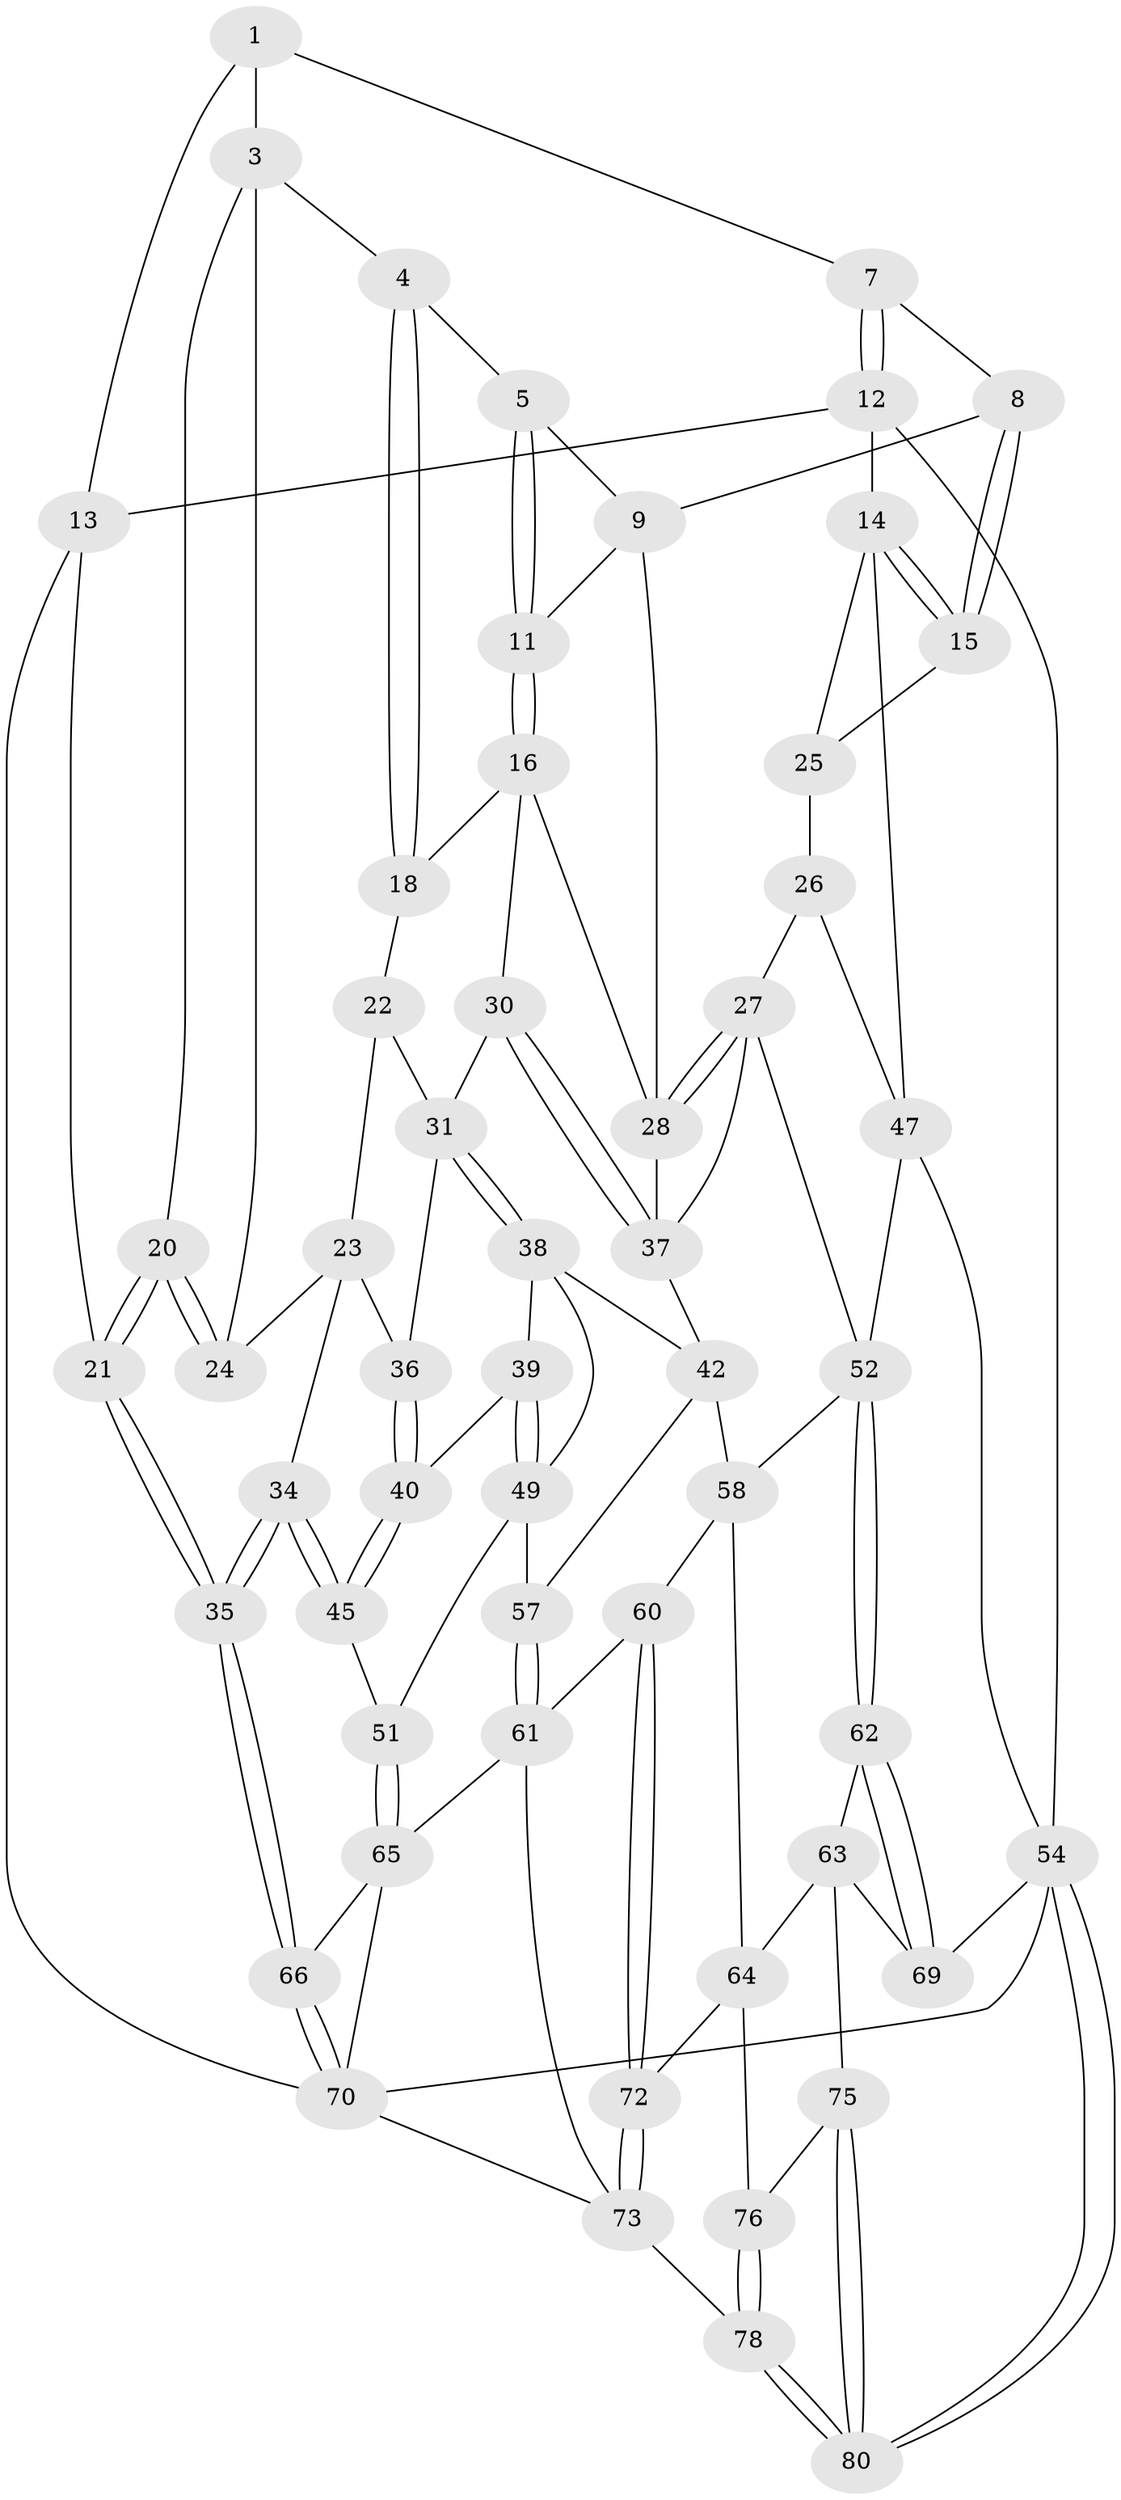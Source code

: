 // Generated by graph-tools (version 1.1) at 2025/24/03/03/25 07:24:38]
// undirected, 56 vertices, 126 edges
graph export_dot {
graph [start="1"]
  node [color=gray90,style=filled];
  1 [pos="+0.727296068277766+0",super="+2"];
  3 [pos="+0.10414862839935889+0",super="+19"];
  4 [pos="+0.2870126232878621+0.03457902451109689"];
  5 [pos="+0.550836954686455+0.10528685085440906",super="+6"];
  7 [pos="+1+0"];
  8 [pos="+0.8378631412854457+0.1779470836510834"];
  9 [pos="+0.7387374492208435+0.1936935780816302",super="+10"];
  11 [pos="+0.6181869413632954+0.22949939310162393"];
  12 [pos="+1+0"];
  13 [pos="+0+0"];
  14 [pos="+1+0.09939096479247346",super="+44"];
  15 [pos="+0.9072016819723148+0.25137452006574595"];
  16 [pos="+0.5436957961954625+0.32082306089718177",super="+17"];
  18 [pos="+0.3068853434356364+0.0901907852879894"];
  20 [pos="+0.032148317775738275+0.4392275977661721"];
  21 [pos="+0+0.5635582927714314"];
  22 [pos="+0.2860797362538942+0.3300576351227155"];
  23 [pos="+0.20585256030865481+0.35817874085405327",super="+33"];
  24 [pos="+0.19538657431861753+0.3558842215487261"];
  25 [pos="+0.908117101479107+0.39442787897061704"];
  26 [pos="+0.8644101543182754+0.42921814393080227"];
  27 [pos="+0.835363909121733+0.44128040990579226",super="+46"];
  28 [pos="+0.8016280706598825+0.41981769622597565",super="+29"];
  30 [pos="+0.5129672039784046+0.3452341806925425"];
  31 [pos="+0.4796793708618349+0.37628617622438976",super="+32"];
  34 [pos="+0.06221226180648168+0.5956959022741148"];
  35 [pos="+0+0.6278124073691004"];
  36 [pos="+0.29929279170265055+0.47038027202408544"];
  37 [pos="+0.6268155719510399+0.4865052016071195",super="+41"];
  38 [pos="+0.46755482578450386+0.4474628781467582",super="+43"];
  39 [pos="+0.40559488454602166+0.5222730931268104"];
  40 [pos="+0.31122095827186513+0.5155324119476912"];
  42 [pos="+0.5918798626173134+0.582194771304389",super="+56"];
  45 [pos="+0.2648120392939334+0.594560156272137"];
  47 [pos="+1+0.6451021796032226",super="+48"];
  49 [pos="+0.4250899836034706+0.625261124999345",super="+50"];
  51 [pos="+0.3478893993335372+0.6782824062988634"];
  52 [pos="+0.8625169883911236+0.6732240523541093",super="+53"];
  54 [pos="+1+1",super="+55"];
  57 [pos="+0.4482123892910127+0.7031667499213448"];
  58 [pos="+0.6467274151976502+0.6801235654840143",super="+59"];
  60 [pos="+0.5124586839971847+0.7951481942398111"];
  61 [pos="+0.49598351680188474+0.7931117288947492",super="+67"];
  62 [pos="+0.8615100008537899+0.6806447023459734"];
  63 [pos="+0.8148042012591625+0.7815817866512865",super="+71"];
  64 [pos="+0.6257949861091249+0.8125441252867547",super="+74"];
  65 [pos="+0.24557180686331387+0.8315883265933284",super="+68"];
  66 [pos="+0+0.6558313951542047"];
  69 [pos="+1+0.8740232823454007"];
  70 [pos="+0+1",super="+77"];
  72 [pos="+0.5352307200084425+0.9441102842710796"];
  73 [pos="+0.4606984489212514+1",super="+79"];
  75 [pos="+0.8390080494198974+0.929947335436367"];
  76 [pos="+0.6598657242751144+0.9126703937886363"];
  78 [pos="+0.6201548611198101+1"];
  80 [pos="+0.8639248622295406+1"];
  1 -- 7;
  1 -- 3;
  1 -- 13;
  3 -- 4;
  3 -- 24;
  3 -- 20;
  4 -- 5;
  4 -- 18;
  4 -- 18;
  5 -- 11;
  5 -- 11;
  5 -- 9;
  7 -- 8;
  7 -- 12;
  7 -- 12;
  8 -- 9;
  8 -- 15;
  8 -- 15;
  9 -- 11;
  9 -- 28;
  11 -- 16;
  11 -- 16;
  12 -- 13;
  12 -- 14;
  12 -- 54;
  13 -- 21;
  13 -- 70;
  14 -- 15;
  14 -- 15;
  14 -- 25;
  14 -- 47;
  15 -- 25;
  16 -- 18;
  16 -- 30;
  16 -- 28;
  18 -- 22;
  20 -- 21;
  20 -- 21;
  20 -- 24;
  20 -- 24;
  21 -- 35;
  21 -- 35;
  22 -- 23;
  22 -- 31;
  23 -- 24;
  23 -- 34;
  23 -- 36;
  25 -- 26;
  26 -- 27;
  26 -- 47;
  27 -- 28;
  27 -- 28;
  27 -- 37;
  27 -- 52;
  28 -- 37;
  30 -- 31;
  30 -- 37;
  30 -- 37;
  31 -- 38;
  31 -- 38;
  31 -- 36;
  34 -- 35;
  34 -- 35;
  34 -- 45;
  34 -- 45;
  35 -- 66;
  35 -- 66;
  36 -- 40;
  36 -- 40;
  37 -- 42;
  38 -- 39;
  38 -- 49;
  38 -- 42;
  39 -- 40;
  39 -- 49;
  39 -- 49;
  40 -- 45;
  40 -- 45;
  42 -- 57;
  42 -- 58;
  45 -- 51;
  47 -- 54;
  47 -- 52;
  49 -- 51;
  49 -- 57;
  51 -- 65;
  51 -- 65;
  52 -- 62;
  52 -- 62;
  52 -- 58;
  54 -- 80;
  54 -- 80;
  54 -- 70;
  54 -- 69;
  57 -- 61;
  57 -- 61;
  58 -- 64;
  58 -- 60;
  60 -- 61;
  60 -- 72;
  60 -- 72;
  61 -- 73;
  61 -- 65;
  62 -- 63;
  62 -- 69;
  62 -- 69;
  63 -- 64;
  63 -- 75;
  63 -- 69;
  64 -- 72;
  64 -- 76;
  65 -- 66;
  65 -- 70;
  66 -- 70;
  66 -- 70;
  70 -- 73;
  72 -- 73;
  72 -- 73;
  73 -- 78;
  75 -- 76;
  75 -- 80;
  75 -- 80;
  76 -- 78;
  76 -- 78;
  78 -- 80;
  78 -- 80;
}
